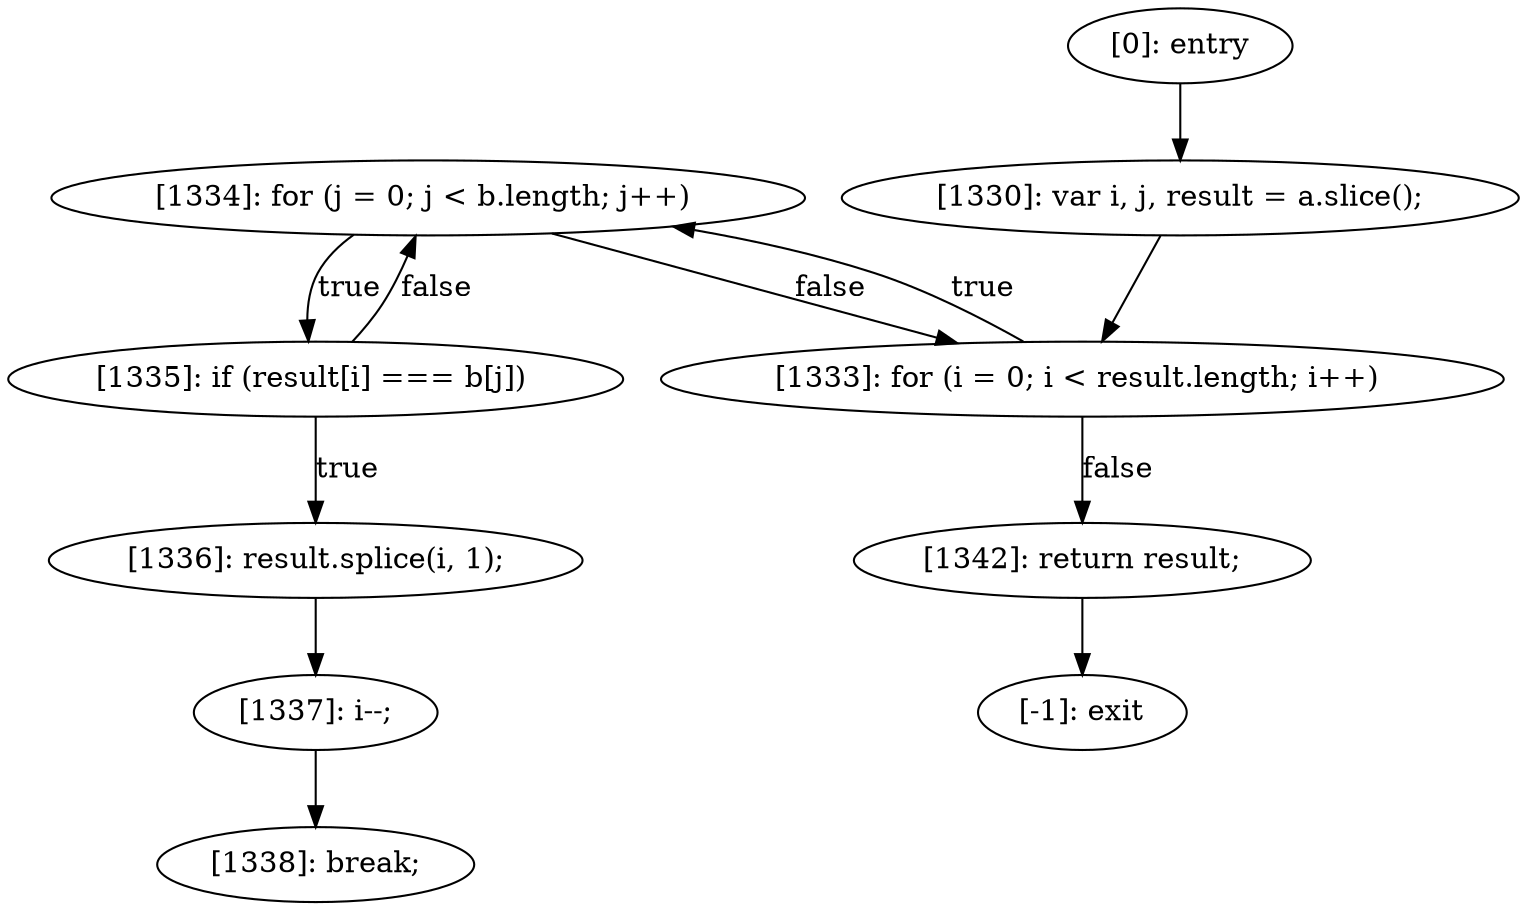 digraph {
"0" [label="[1334]: for (j = 0; j < b.length; j++) "] 
"1" [label="[1342]: return result;\n"] 
"2" [label="[1336]: result.splice(i, 1);\n"] 
"3" [label="[1330]: var i, j, result = a.slice();\n"] 
"4" [label="[1338]: break;\n"] 
"5" [label="[1335]: if (result[i] === b[j]) "] 
"6" [label="[1337]: i--;\n"] 
"7" [label="[1333]: for (i = 0; i < result.length; i++) "] 
"8" [label="[-1]: exit"] 
"9" [label="[0]: entry"] 
"0" -> "7" [label="false"] 
"0" -> "5" [label="true"] 
"1" -> "8" [label=""] 
"2" -> "6" [label=""] 
"3" -> "7" [label=""] 
"5" -> "2" [label="true"] 
"5" -> "0" [label="false"] 
"6" -> "4" [label=""] 
"7" -> "1" [label="false"] 
"7" -> "0" [label="true"] 
"9" -> "3" [label=""] 
}
